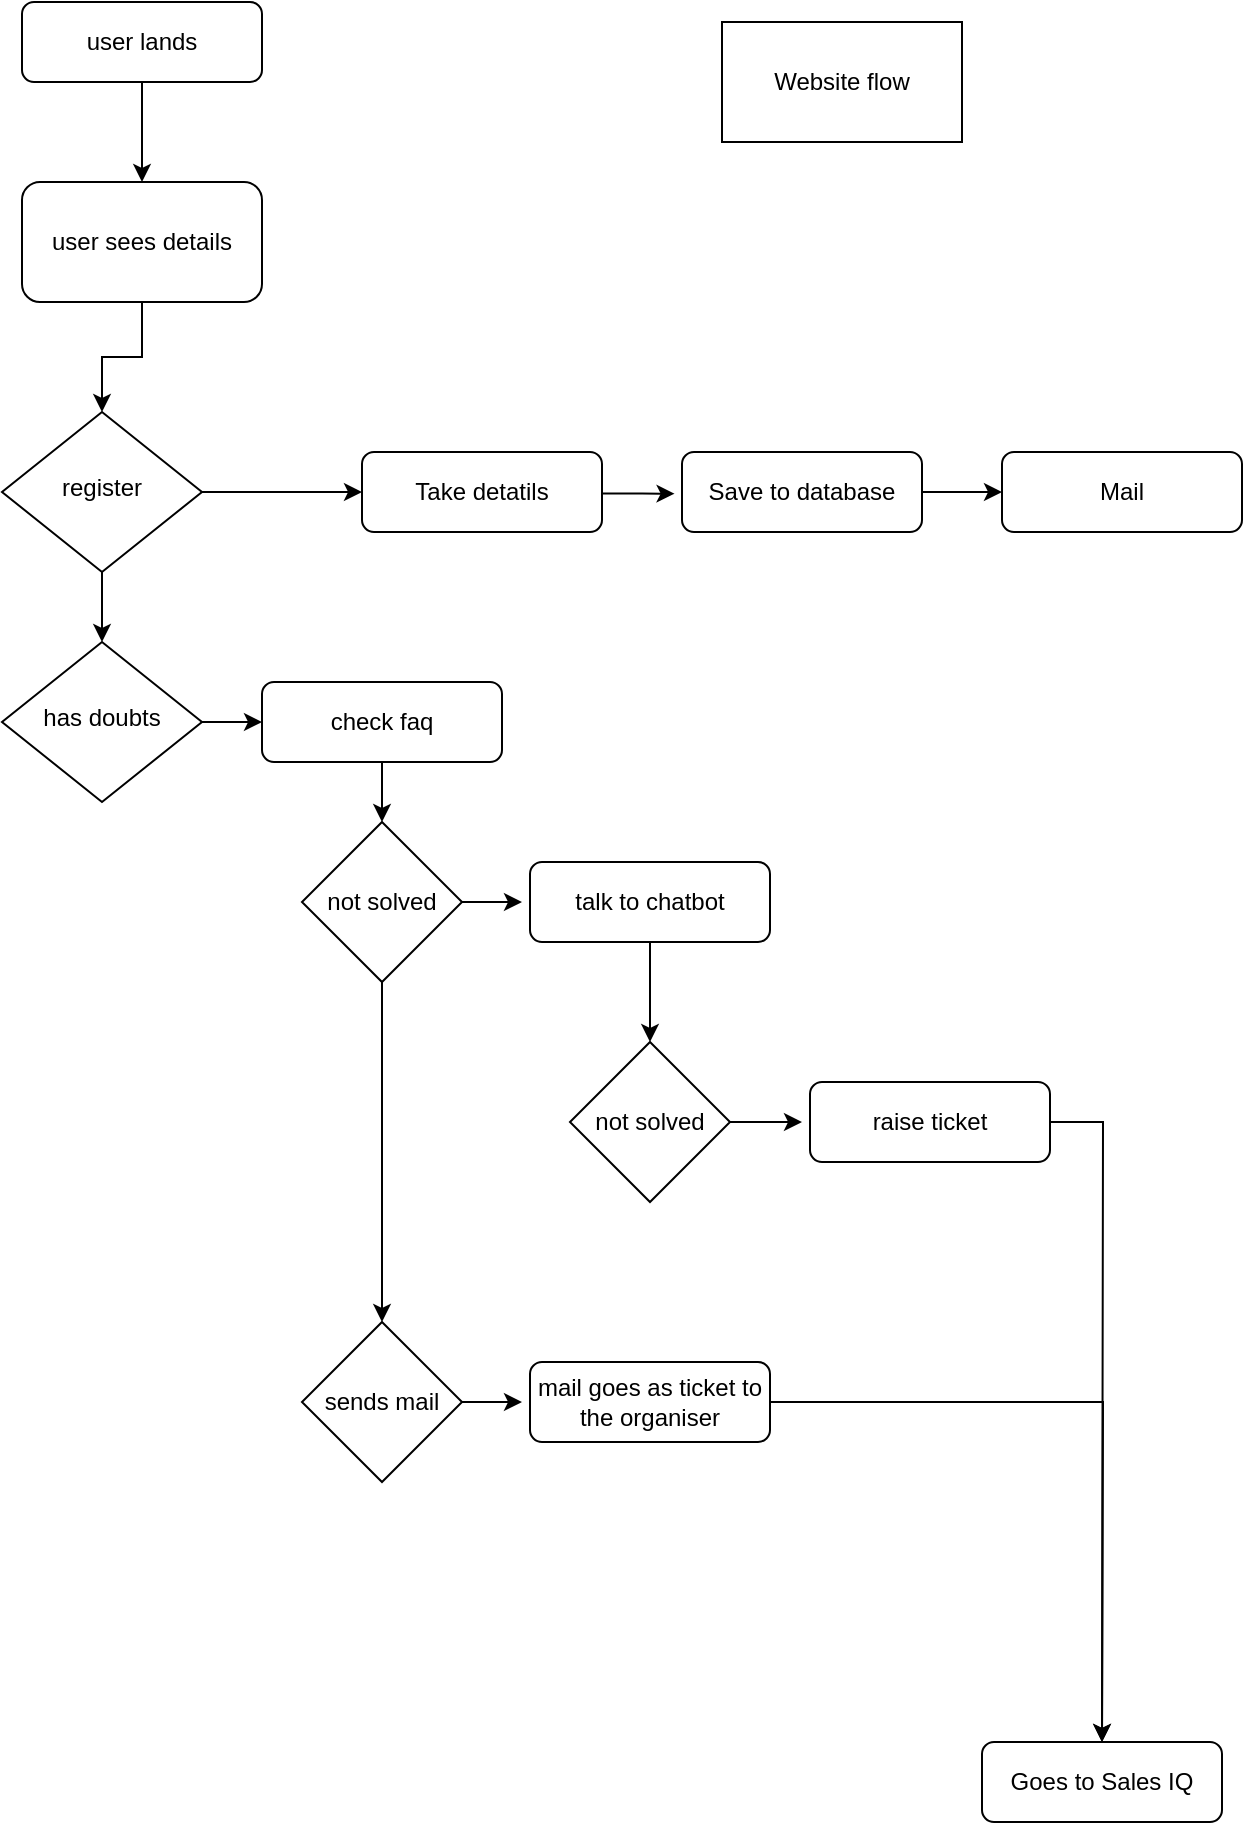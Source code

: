 <mxfile version="22.1.0" type="github">
  <diagram id="C5RBs43oDa-KdzZeNtuy" name="Page-1">
    <mxGraphModel dx="1885" dy="1149" grid="1" gridSize="10" guides="1" tooltips="1" connect="1" arrows="1" fold="1" page="1" pageScale="1" pageWidth="827" pageHeight="1169" math="0" shadow="0">
      <root>
        <mxCell id="WIyWlLk6GJQsqaUBKTNV-0" />
        <mxCell id="WIyWlLk6GJQsqaUBKTNV-1" parent="WIyWlLk6GJQsqaUBKTNV-0" />
        <mxCell id="OyHnmZ0Vvvx5OlTAleqe-3" style="edgeStyle=orthogonalEdgeStyle;rounded=0;orthogonalLoop=1;jettySize=auto;html=1;entryX=0.5;entryY=0;entryDx=0;entryDy=0;" edge="1" parent="WIyWlLk6GJQsqaUBKTNV-1" source="WIyWlLk6GJQsqaUBKTNV-3" target="OyHnmZ0Vvvx5OlTAleqe-2">
          <mxGeometry relative="1" as="geometry" />
        </mxCell>
        <mxCell id="WIyWlLk6GJQsqaUBKTNV-3" value="user lands" style="rounded=1;whiteSpace=wrap;html=1;fontSize=12;glass=0;strokeWidth=1;shadow=0;" parent="WIyWlLk6GJQsqaUBKTNV-1" vertex="1">
          <mxGeometry x="160" y="80" width="120" height="40" as="geometry" />
        </mxCell>
        <mxCell id="WIyWlLk6GJQsqaUBKTNV-7" value="Mail" style="rounded=1;whiteSpace=wrap;html=1;fontSize=12;glass=0;strokeWidth=1;shadow=0;" parent="WIyWlLk6GJQsqaUBKTNV-1" vertex="1">
          <mxGeometry x="650" y="305" width="120" height="40" as="geometry" />
        </mxCell>
        <mxCell id="OyHnmZ0Vvvx5OlTAleqe-11" style="edgeStyle=orthogonalEdgeStyle;rounded=0;orthogonalLoop=1;jettySize=auto;html=1;entryX=0.5;entryY=0;entryDx=0;entryDy=0;" edge="1" parent="WIyWlLk6GJQsqaUBKTNV-1" source="WIyWlLk6GJQsqaUBKTNV-10" target="OyHnmZ0Vvvx5OlTAleqe-10">
          <mxGeometry relative="1" as="geometry" />
        </mxCell>
        <mxCell id="WIyWlLk6GJQsqaUBKTNV-10" value="register" style="rhombus;whiteSpace=wrap;html=1;shadow=0;fontFamily=Helvetica;fontSize=12;align=center;strokeWidth=1;spacing=6;spacingTop=-4;" parent="WIyWlLk6GJQsqaUBKTNV-1" vertex="1">
          <mxGeometry x="150" y="285" width="100" height="80" as="geometry" />
        </mxCell>
        <mxCell id="OyHnmZ0Vvvx5OlTAleqe-9" style="edgeStyle=orthogonalEdgeStyle;rounded=0;orthogonalLoop=1;jettySize=auto;html=1;entryX=0;entryY=0.5;entryDx=0;entryDy=0;" edge="1" parent="WIyWlLk6GJQsqaUBKTNV-1" source="WIyWlLk6GJQsqaUBKTNV-11" target="WIyWlLk6GJQsqaUBKTNV-7">
          <mxGeometry relative="1" as="geometry" />
        </mxCell>
        <mxCell id="WIyWlLk6GJQsqaUBKTNV-11" value="Save to database" style="rounded=1;whiteSpace=wrap;html=1;fontSize=12;glass=0;strokeWidth=1;shadow=0;" parent="WIyWlLk6GJQsqaUBKTNV-1" vertex="1">
          <mxGeometry x="490" y="305" width="120" height="40" as="geometry" />
        </mxCell>
        <mxCell id="WIyWlLk6GJQsqaUBKTNV-12" value="Take detatils" style="rounded=1;whiteSpace=wrap;html=1;fontSize=12;glass=0;strokeWidth=1;shadow=0;" parent="WIyWlLk6GJQsqaUBKTNV-1" vertex="1">
          <mxGeometry x="330" y="305" width="120" height="40" as="geometry" />
        </mxCell>
        <mxCell id="OyHnmZ0Vvvx5OlTAleqe-0" value="Website flow" style="rounded=0;whiteSpace=wrap;html=1;" vertex="1" parent="WIyWlLk6GJQsqaUBKTNV-1">
          <mxGeometry x="510" y="90" width="120" height="60" as="geometry" />
        </mxCell>
        <mxCell id="OyHnmZ0Vvvx5OlTAleqe-6" style="edgeStyle=orthogonalEdgeStyle;rounded=0;orthogonalLoop=1;jettySize=auto;html=1;entryX=0.5;entryY=0;entryDx=0;entryDy=0;" edge="1" parent="WIyWlLk6GJQsqaUBKTNV-1" source="OyHnmZ0Vvvx5OlTAleqe-2" target="WIyWlLk6GJQsqaUBKTNV-10">
          <mxGeometry relative="1" as="geometry" />
        </mxCell>
        <mxCell id="OyHnmZ0Vvvx5OlTAleqe-2" value="user sees details" style="rounded=1;whiteSpace=wrap;html=1;" vertex="1" parent="WIyWlLk6GJQsqaUBKTNV-1">
          <mxGeometry x="160" y="170" width="120" height="60" as="geometry" />
        </mxCell>
        <mxCell id="OyHnmZ0Vvvx5OlTAleqe-7" style="edgeStyle=orthogonalEdgeStyle;rounded=0;orthogonalLoop=1;jettySize=auto;html=1;entryX=0;entryY=0.5;entryDx=0;entryDy=0;" edge="1" parent="WIyWlLk6GJQsqaUBKTNV-1" source="WIyWlLk6GJQsqaUBKTNV-10" target="WIyWlLk6GJQsqaUBKTNV-12">
          <mxGeometry relative="1" as="geometry" />
        </mxCell>
        <mxCell id="OyHnmZ0Vvvx5OlTAleqe-8" style="edgeStyle=orthogonalEdgeStyle;rounded=0;orthogonalLoop=1;jettySize=auto;html=1;entryX=-0.031;entryY=0.521;entryDx=0;entryDy=0;entryPerimeter=0;" edge="1" parent="WIyWlLk6GJQsqaUBKTNV-1" source="WIyWlLk6GJQsqaUBKTNV-12" target="WIyWlLk6GJQsqaUBKTNV-11">
          <mxGeometry relative="1" as="geometry">
            <Array as="points">
              <mxPoint x="470" y="325" />
            </Array>
          </mxGeometry>
        </mxCell>
        <mxCell id="OyHnmZ0Vvvx5OlTAleqe-19" style="edgeStyle=orthogonalEdgeStyle;rounded=0;orthogonalLoop=1;jettySize=auto;html=1;entryX=0;entryY=0.5;entryDx=0;entryDy=0;" edge="1" parent="WIyWlLk6GJQsqaUBKTNV-1" source="OyHnmZ0Vvvx5OlTAleqe-10" target="OyHnmZ0Vvvx5OlTAleqe-12">
          <mxGeometry relative="1" as="geometry" />
        </mxCell>
        <mxCell id="OyHnmZ0Vvvx5OlTAleqe-10" value="has doubts" style="rhombus;whiteSpace=wrap;html=1;shadow=0;fontFamily=Helvetica;fontSize=12;align=center;strokeWidth=1;spacing=6;spacingTop=-4;" vertex="1" parent="WIyWlLk6GJQsqaUBKTNV-1">
          <mxGeometry x="150" y="400" width="100" height="80" as="geometry" />
        </mxCell>
        <mxCell id="OyHnmZ0Vvvx5OlTAleqe-20" style="edgeStyle=orthogonalEdgeStyle;rounded=0;orthogonalLoop=1;jettySize=auto;html=1;entryX=0.5;entryY=0;entryDx=0;entryDy=0;" edge="1" parent="WIyWlLk6GJQsqaUBKTNV-1" source="OyHnmZ0Vvvx5OlTAleqe-12" target="OyHnmZ0Vvvx5OlTAleqe-14">
          <mxGeometry relative="1" as="geometry" />
        </mxCell>
        <mxCell id="OyHnmZ0Vvvx5OlTAleqe-12" value="check faq" style="rounded=1;whiteSpace=wrap;html=1;fontSize=12;glass=0;strokeWidth=1;shadow=0;" vertex="1" parent="WIyWlLk6GJQsqaUBKTNV-1">
          <mxGeometry x="280" y="420" width="120" height="40" as="geometry" />
        </mxCell>
        <mxCell id="OyHnmZ0Vvvx5OlTAleqe-28" style="edgeStyle=orthogonalEdgeStyle;rounded=0;orthogonalLoop=1;jettySize=auto;html=1;entryX=0.5;entryY=0;entryDx=0;entryDy=0;" edge="1" parent="WIyWlLk6GJQsqaUBKTNV-1" source="OyHnmZ0Vvvx5OlTAleqe-13" target="OyHnmZ0Vvvx5OlTAleqe-25">
          <mxGeometry relative="1" as="geometry" />
        </mxCell>
        <mxCell id="OyHnmZ0Vvvx5OlTAleqe-13" value="talk to chatbot" style="rounded=1;whiteSpace=wrap;html=1;fontSize=12;glass=0;strokeWidth=1;shadow=0;" vertex="1" parent="WIyWlLk6GJQsqaUBKTNV-1">
          <mxGeometry x="414" y="510" width="120" height="40" as="geometry" />
        </mxCell>
        <mxCell id="OyHnmZ0Vvvx5OlTAleqe-21" style="edgeStyle=orthogonalEdgeStyle;rounded=0;orthogonalLoop=1;jettySize=auto;html=1;" edge="1" parent="WIyWlLk6GJQsqaUBKTNV-1" source="OyHnmZ0Vvvx5OlTAleqe-14">
          <mxGeometry relative="1" as="geometry">
            <mxPoint x="410" y="530" as="targetPoint" />
          </mxGeometry>
        </mxCell>
        <mxCell id="OyHnmZ0Vvvx5OlTAleqe-30" style="edgeStyle=orthogonalEdgeStyle;rounded=0;orthogonalLoop=1;jettySize=auto;html=1;" edge="1" parent="WIyWlLk6GJQsqaUBKTNV-1" source="OyHnmZ0Vvvx5OlTAleqe-14">
          <mxGeometry relative="1" as="geometry">
            <mxPoint x="340" y="740" as="targetPoint" />
          </mxGeometry>
        </mxCell>
        <mxCell id="OyHnmZ0Vvvx5OlTAleqe-14" value="not solved" style="rhombus;whiteSpace=wrap;html=1;" vertex="1" parent="WIyWlLk6GJQsqaUBKTNV-1">
          <mxGeometry x="300" y="490" width="80" height="80" as="geometry" />
        </mxCell>
        <mxCell id="OyHnmZ0Vvvx5OlTAleqe-25" value="not solved" style="rhombus;whiteSpace=wrap;html=1;" vertex="1" parent="WIyWlLk6GJQsqaUBKTNV-1">
          <mxGeometry x="434" y="600" width="80" height="80" as="geometry" />
        </mxCell>
        <mxCell id="OyHnmZ0Vvvx5OlTAleqe-26" style="edgeStyle=orthogonalEdgeStyle;rounded=0;orthogonalLoop=1;jettySize=auto;html=1;" edge="1" source="OyHnmZ0Vvvx5OlTAleqe-25" parent="WIyWlLk6GJQsqaUBKTNV-1">
          <mxGeometry relative="1" as="geometry">
            <mxPoint x="550" y="640" as="targetPoint" />
          </mxGeometry>
        </mxCell>
        <mxCell id="OyHnmZ0Vvvx5OlTAleqe-35" style="edgeStyle=orthogonalEdgeStyle;rounded=0;orthogonalLoop=1;jettySize=auto;html=1;" edge="1" parent="WIyWlLk6GJQsqaUBKTNV-1" source="OyHnmZ0Vvvx5OlTAleqe-27">
          <mxGeometry relative="1" as="geometry">
            <mxPoint x="700" y="950.0" as="targetPoint" />
          </mxGeometry>
        </mxCell>
        <mxCell id="OyHnmZ0Vvvx5OlTAleqe-27" value="raise ticket" style="rounded=1;whiteSpace=wrap;html=1;fontSize=12;glass=0;strokeWidth=1;shadow=0;" vertex="1" parent="WIyWlLk6GJQsqaUBKTNV-1">
          <mxGeometry x="554" y="620" width="120" height="40" as="geometry" />
        </mxCell>
        <mxCell id="OyHnmZ0Vvvx5OlTAleqe-36" style="edgeStyle=orthogonalEdgeStyle;rounded=0;orthogonalLoop=1;jettySize=auto;html=1;" edge="1" parent="WIyWlLk6GJQsqaUBKTNV-1" source="OyHnmZ0Vvvx5OlTAleqe-31">
          <mxGeometry relative="1" as="geometry">
            <mxPoint x="700" y="950.0" as="targetPoint" />
          </mxGeometry>
        </mxCell>
        <mxCell id="OyHnmZ0Vvvx5OlTAleqe-31" value="mail goes as ticket to the organiser" style="rounded=1;whiteSpace=wrap;html=1;fontSize=12;glass=0;strokeWidth=1;shadow=0;" vertex="1" parent="WIyWlLk6GJQsqaUBKTNV-1">
          <mxGeometry x="414" y="760" width="120" height="40" as="geometry" />
        </mxCell>
        <mxCell id="OyHnmZ0Vvvx5OlTAleqe-32" style="edgeStyle=orthogonalEdgeStyle;rounded=0;orthogonalLoop=1;jettySize=auto;html=1;" edge="1" parent="WIyWlLk6GJQsqaUBKTNV-1" source="OyHnmZ0Vvvx5OlTAleqe-33">
          <mxGeometry relative="1" as="geometry">
            <mxPoint x="410" y="780" as="targetPoint" />
          </mxGeometry>
        </mxCell>
        <mxCell id="OyHnmZ0Vvvx5OlTAleqe-33" value="sends mail" style="rhombus;whiteSpace=wrap;html=1;" vertex="1" parent="WIyWlLk6GJQsqaUBKTNV-1">
          <mxGeometry x="300" y="740" width="80" height="80" as="geometry" />
        </mxCell>
        <mxCell id="OyHnmZ0Vvvx5OlTAleqe-37" value="Goes to Sales IQ" style="rounded=1;whiteSpace=wrap;html=1;fontSize=12;glass=0;strokeWidth=1;shadow=0;" vertex="1" parent="WIyWlLk6GJQsqaUBKTNV-1">
          <mxGeometry x="640" y="950" width="120" height="40" as="geometry" />
        </mxCell>
      </root>
    </mxGraphModel>
  </diagram>
</mxfile>
